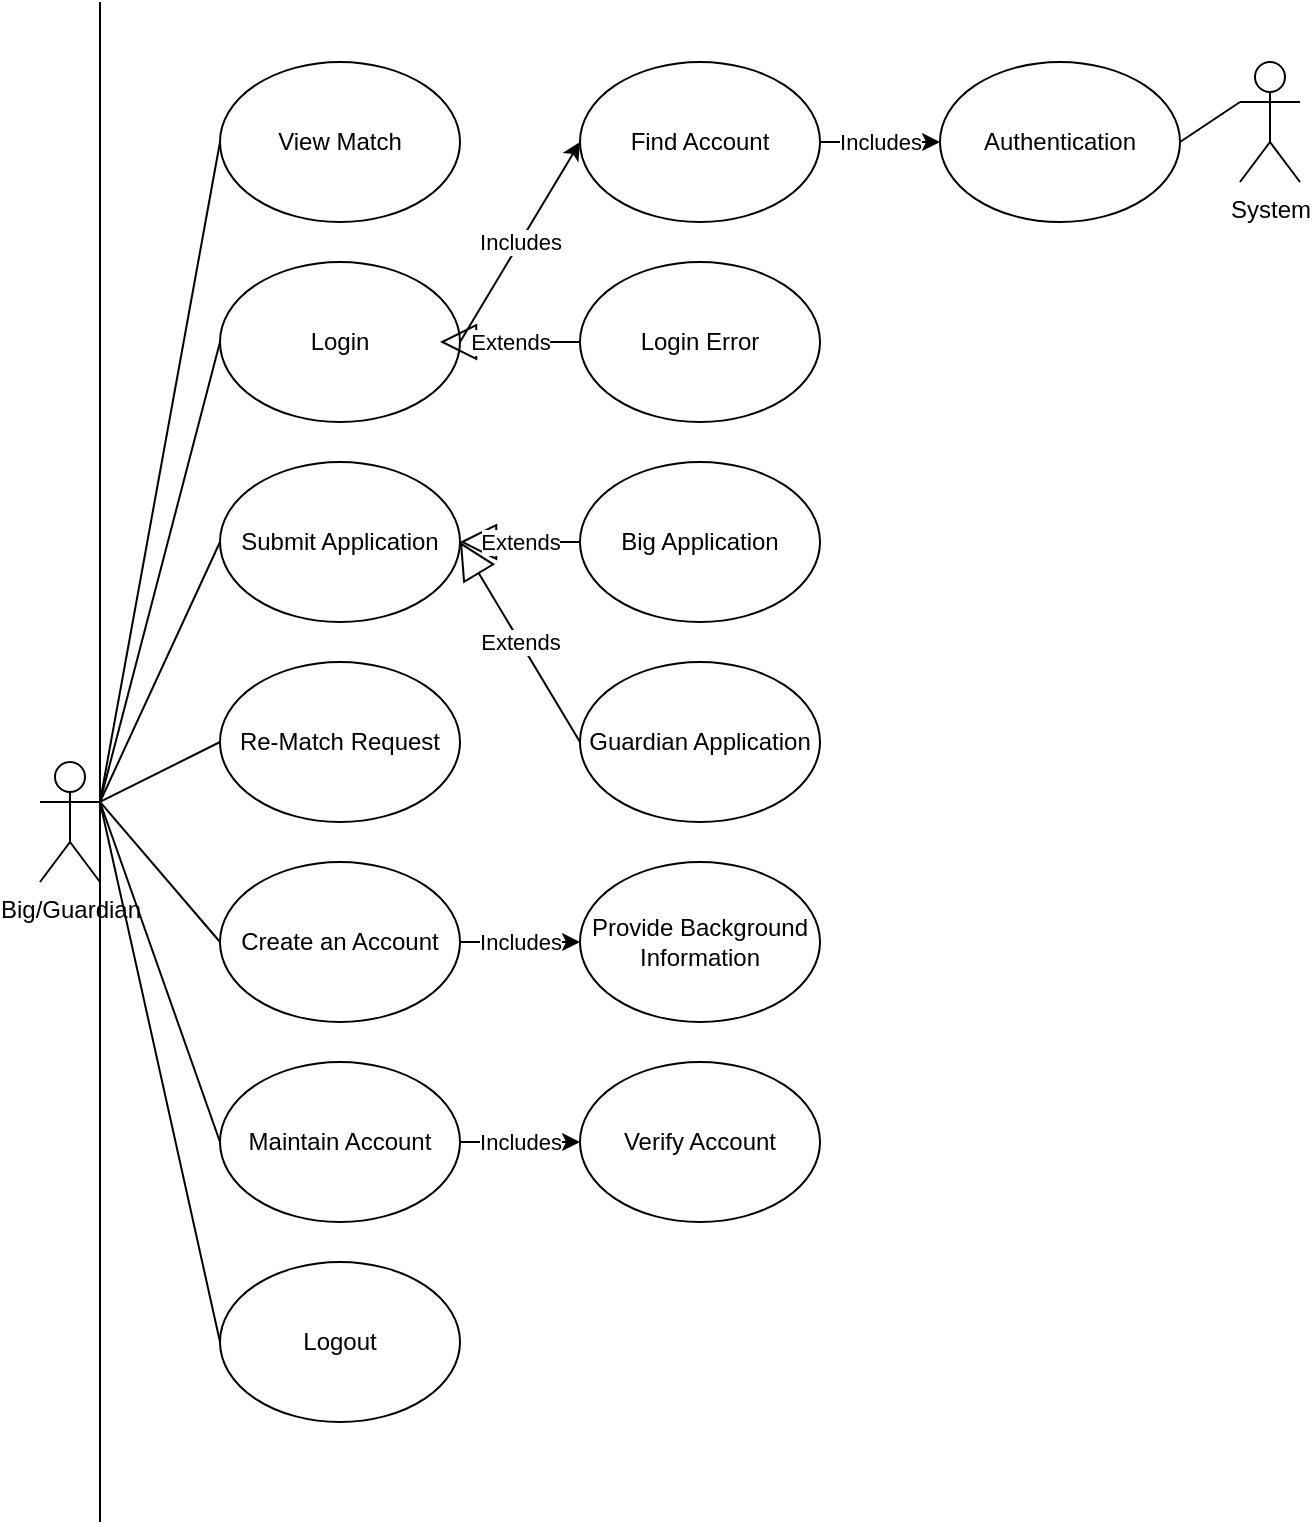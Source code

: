 <mxfile version="16.5.3" type="github">
  <diagram id="K2r5GIf79OtqNU875rmK" name="Page-1">
    <mxGraphModel dx="2156" dy="2091" grid="1" gridSize="10" guides="1" tooltips="1" connect="1" arrows="1" fold="1" page="1" pageScale="1" pageWidth="850" pageHeight="1100" math="0" shadow="0">
      <root>
        <mxCell id="0" />
        <mxCell id="1" parent="0" />
        <mxCell id="Xc46vEojQZ0TqaBaf8rm-1" value="Big/Guardian" style="shape=umlActor;verticalLabelPosition=bottom;verticalAlign=top;html=1;outlineConnect=0;" vertex="1" parent="1">
          <mxGeometry x="130" y="260" width="30" height="60" as="geometry" />
        </mxCell>
        <mxCell id="Xc46vEojQZ0TqaBaf8rm-4" value="View Match" style="ellipse;whiteSpace=wrap;html=1;" vertex="1" parent="1">
          <mxGeometry x="220" y="-90" width="120" height="80" as="geometry" />
        </mxCell>
        <mxCell id="Xc46vEojQZ0TqaBaf8rm-5" value="Logout" style="ellipse;whiteSpace=wrap;html=1;" vertex="1" parent="1">
          <mxGeometry x="220" y="510" width="120" height="80" as="geometry" />
        </mxCell>
        <mxCell id="Xc46vEojQZ0TqaBaf8rm-6" value="Maintain Account" style="ellipse;whiteSpace=wrap;html=1;" vertex="1" parent="1">
          <mxGeometry x="220" y="410" width="120" height="80" as="geometry" />
        </mxCell>
        <mxCell id="Xc46vEojQZ0TqaBaf8rm-7" value="Create an Account" style="ellipse;whiteSpace=wrap;html=1;" vertex="1" parent="1">
          <mxGeometry x="220" y="310" width="120" height="80" as="geometry" />
        </mxCell>
        <mxCell id="Xc46vEojQZ0TqaBaf8rm-8" value="Re-Match Request" style="ellipse;whiteSpace=wrap;html=1;" vertex="1" parent="1">
          <mxGeometry x="220" y="210" width="120" height="80" as="geometry" />
        </mxCell>
        <mxCell id="Xc46vEojQZ0TqaBaf8rm-9" value="Submit Application" style="ellipse;whiteSpace=wrap;html=1;" vertex="1" parent="1">
          <mxGeometry x="220" y="110" width="120" height="80" as="geometry" />
        </mxCell>
        <mxCell id="Xc46vEojQZ0TqaBaf8rm-10" value="Login" style="ellipse;whiteSpace=wrap;html=1;" vertex="1" parent="1">
          <mxGeometry x="220" y="10" width="120" height="80" as="geometry" />
        </mxCell>
        <mxCell id="Xc46vEojQZ0TqaBaf8rm-11" value="Authentication" style="ellipse;whiteSpace=wrap;html=1;" vertex="1" parent="1">
          <mxGeometry x="580" y="-90" width="120" height="80" as="geometry" />
        </mxCell>
        <mxCell id="Xc46vEojQZ0TqaBaf8rm-12" value="Find Account" style="ellipse;whiteSpace=wrap;html=1;" vertex="1" parent="1">
          <mxGeometry x="400" y="-90" width="120" height="80" as="geometry" />
        </mxCell>
        <mxCell id="Xc46vEojQZ0TqaBaf8rm-13" value="Login Error" style="ellipse;whiteSpace=wrap;html=1;" vertex="1" parent="1">
          <mxGeometry x="400" y="10" width="120" height="80" as="geometry" />
        </mxCell>
        <mxCell id="Xc46vEojQZ0TqaBaf8rm-14" value="Big Application" style="ellipse;whiteSpace=wrap;html=1;" vertex="1" parent="1">
          <mxGeometry x="400" y="110" width="120" height="80" as="geometry" />
        </mxCell>
        <mxCell id="Xc46vEojQZ0TqaBaf8rm-15" value="Guardian Application" style="ellipse;whiteSpace=wrap;html=1;" vertex="1" parent="1">
          <mxGeometry x="400" y="210" width="120" height="80" as="geometry" />
        </mxCell>
        <mxCell id="Xc46vEojQZ0TqaBaf8rm-16" value="Provide Background Information" style="ellipse;whiteSpace=wrap;html=1;" vertex="1" parent="1">
          <mxGeometry x="400" y="310" width="120" height="80" as="geometry" />
        </mxCell>
        <mxCell id="Xc46vEojQZ0TqaBaf8rm-17" value="Verify Account" style="ellipse;whiteSpace=wrap;html=1;" vertex="1" parent="1">
          <mxGeometry x="400" y="410" width="120" height="80" as="geometry" />
        </mxCell>
        <mxCell id="Xc46vEojQZ0TqaBaf8rm-18" value="System" style="shape=umlActor;verticalLabelPosition=bottom;verticalAlign=top;html=1;outlineConnect=0;" vertex="1" parent="1">
          <mxGeometry x="730" y="-90" width="30" height="60" as="geometry" />
        </mxCell>
        <mxCell id="Xc46vEojQZ0TqaBaf8rm-22" value="Includes" style="endArrow=classic;html=1;rounded=0;exitX=1;exitY=0.5;exitDx=0;exitDy=0;entryX=0;entryY=0.5;entryDx=0;entryDy=0;" edge="1" parent="1" source="Xc46vEojQZ0TqaBaf8rm-6" target="Xc46vEojQZ0TqaBaf8rm-17">
          <mxGeometry width="50" height="50" relative="1" as="geometry">
            <mxPoint x="350" y="430" as="sourcePoint" />
            <mxPoint x="400" y="380" as="targetPoint" />
          </mxGeometry>
        </mxCell>
        <mxCell id="Xc46vEojQZ0TqaBaf8rm-24" value="Includes" style="endArrow=classic;html=1;rounded=0;exitX=1;exitY=0.5;exitDx=0;exitDy=0;entryX=0;entryY=0.5;entryDx=0;entryDy=0;" edge="1" parent="1" source="Xc46vEojQZ0TqaBaf8rm-12" target="Xc46vEojQZ0TqaBaf8rm-11">
          <mxGeometry width="50" height="50" relative="1" as="geometry">
            <mxPoint x="410" y="250" as="sourcePoint" />
            <mxPoint x="460" y="200" as="targetPoint" />
          </mxGeometry>
        </mxCell>
        <mxCell id="Xc46vEojQZ0TqaBaf8rm-25" value="Includes" style="endArrow=classic;html=1;rounded=0;exitX=1;exitY=0.5;exitDx=0;exitDy=0;entryX=0;entryY=0.5;entryDx=0;entryDy=0;" edge="1" parent="1" source="Xc46vEojQZ0TqaBaf8rm-10" target="Xc46vEojQZ0TqaBaf8rm-12">
          <mxGeometry width="50" height="50" relative="1" as="geometry">
            <mxPoint x="410" y="250" as="sourcePoint" />
            <mxPoint x="460" y="200" as="targetPoint" />
          </mxGeometry>
        </mxCell>
        <mxCell id="Xc46vEojQZ0TqaBaf8rm-34" value="" style="endArrow=none;html=1;rounded=0;" edge="1" parent="1">
          <mxGeometry width="50" height="50" relative="1" as="geometry">
            <mxPoint x="160" y="640" as="sourcePoint" />
            <mxPoint x="160" y="-120" as="targetPoint" />
          </mxGeometry>
        </mxCell>
        <mxCell id="Xc46vEojQZ0TqaBaf8rm-35" value="Extends" style="endArrow=block;endSize=16;endFill=0;html=1;rounded=0;exitX=0;exitY=0.5;exitDx=0;exitDy=0;" edge="1" parent="1" source="Xc46vEojQZ0TqaBaf8rm-13">
          <mxGeometry width="160" relative="1" as="geometry">
            <mxPoint x="360" y="220" as="sourcePoint" />
            <mxPoint x="330" y="50" as="targetPoint" />
          </mxGeometry>
        </mxCell>
        <mxCell id="Xc46vEojQZ0TqaBaf8rm-37" value="Extends" style="endArrow=block;endSize=16;endFill=0;html=1;rounded=0;exitX=0;exitY=0.5;exitDx=0;exitDy=0;entryX=1;entryY=0.5;entryDx=0;entryDy=0;" edge="1" parent="1" source="Xc46vEojQZ0TqaBaf8rm-15" target="Xc46vEojQZ0TqaBaf8rm-9">
          <mxGeometry width="160" relative="1" as="geometry">
            <mxPoint x="360" y="220" as="sourcePoint" />
            <mxPoint x="520" y="220" as="targetPoint" />
          </mxGeometry>
        </mxCell>
        <mxCell id="Xc46vEojQZ0TqaBaf8rm-38" value="Extends" style="endArrow=block;endSize=16;endFill=0;html=1;rounded=0;exitX=0;exitY=0.5;exitDx=0;exitDy=0;entryX=1;entryY=0.5;entryDx=0;entryDy=0;" edge="1" parent="1" source="Xc46vEojQZ0TqaBaf8rm-14" target="Xc46vEojQZ0TqaBaf8rm-9">
          <mxGeometry width="160" relative="1" as="geometry">
            <mxPoint x="360" y="220" as="sourcePoint" />
            <mxPoint x="520" y="220" as="targetPoint" />
          </mxGeometry>
        </mxCell>
        <mxCell id="Xc46vEojQZ0TqaBaf8rm-40" value="Includes" style="endArrow=classic;html=1;rounded=0;exitX=1;exitY=0.5;exitDx=0;exitDy=0;entryX=0;entryY=0.5;entryDx=0;entryDy=0;" edge="1" parent="1" source="Xc46vEojQZ0TqaBaf8rm-7" target="Xc46vEojQZ0TqaBaf8rm-16">
          <mxGeometry width="50" height="50" relative="1" as="geometry">
            <mxPoint x="410" y="250" as="sourcePoint" />
            <mxPoint x="460" y="200" as="targetPoint" />
          </mxGeometry>
        </mxCell>
        <mxCell id="Xc46vEojQZ0TqaBaf8rm-41" value="" style="endArrow=none;html=1;rounded=0;entryX=1;entryY=0.5;entryDx=0;entryDy=0;exitX=0;exitY=0.333;exitDx=0;exitDy=0;exitPerimeter=0;" edge="1" parent="1" source="Xc46vEojQZ0TqaBaf8rm-18" target="Xc46vEojQZ0TqaBaf8rm-11">
          <mxGeometry width="50" height="50" relative="1" as="geometry">
            <mxPoint x="410" y="250" as="sourcePoint" />
            <mxPoint x="460" y="200" as="targetPoint" />
          </mxGeometry>
        </mxCell>
        <mxCell id="Xc46vEojQZ0TqaBaf8rm-42" value="" style="endArrow=none;html=1;rounded=0;exitX=1;exitY=0.333;exitDx=0;exitDy=0;exitPerimeter=0;entryX=0;entryY=0.5;entryDx=0;entryDy=0;" edge="1" parent="1" source="Xc46vEojQZ0TqaBaf8rm-1" target="Xc46vEojQZ0TqaBaf8rm-9">
          <mxGeometry width="50" height="50" relative="1" as="geometry">
            <mxPoint x="410" y="250" as="sourcePoint" />
            <mxPoint x="460" y="200" as="targetPoint" />
          </mxGeometry>
        </mxCell>
        <mxCell id="Xc46vEojQZ0TqaBaf8rm-43" value="" style="endArrow=none;html=1;rounded=0;entryX=1;entryY=0.333;entryDx=0;entryDy=0;entryPerimeter=0;exitX=0;exitY=0.5;exitDx=0;exitDy=0;" edge="1" parent="1" source="Xc46vEojQZ0TqaBaf8rm-5" target="Xc46vEojQZ0TqaBaf8rm-1">
          <mxGeometry width="50" height="50" relative="1" as="geometry">
            <mxPoint x="410" y="250" as="sourcePoint" />
            <mxPoint x="460" y="200" as="targetPoint" />
          </mxGeometry>
        </mxCell>
        <mxCell id="Xc46vEojQZ0TqaBaf8rm-44" value="" style="endArrow=none;html=1;rounded=0;entryX=1;entryY=0.333;entryDx=0;entryDy=0;entryPerimeter=0;exitX=0;exitY=0.5;exitDx=0;exitDy=0;" edge="1" parent="1" source="Xc46vEojQZ0TqaBaf8rm-6" target="Xc46vEojQZ0TqaBaf8rm-1">
          <mxGeometry width="50" height="50" relative="1" as="geometry">
            <mxPoint x="410" y="250" as="sourcePoint" />
            <mxPoint x="460" y="200" as="targetPoint" />
          </mxGeometry>
        </mxCell>
        <mxCell id="Xc46vEojQZ0TqaBaf8rm-45" value="" style="endArrow=none;html=1;rounded=0;exitX=1;exitY=0.333;exitDx=0;exitDy=0;exitPerimeter=0;entryX=0;entryY=0.5;entryDx=0;entryDy=0;" edge="1" parent="1" source="Xc46vEojQZ0TqaBaf8rm-1" target="Xc46vEojQZ0TqaBaf8rm-7">
          <mxGeometry width="50" height="50" relative="1" as="geometry">
            <mxPoint x="410" y="250" as="sourcePoint" />
            <mxPoint x="460" y="200" as="targetPoint" />
          </mxGeometry>
        </mxCell>
        <mxCell id="Xc46vEojQZ0TqaBaf8rm-46" value="" style="endArrow=none;html=1;rounded=0;exitX=1;exitY=0.333;exitDx=0;exitDy=0;exitPerimeter=0;entryX=0;entryY=0.5;entryDx=0;entryDy=0;" edge="1" parent="1" source="Xc46vEojQZ0TqaBaf8rm-1" target="Xc46vEojQZ0TqaBaf8rm-8">
          <mxGeometry width="50" height="50" relative="1" as="geometry">
            <mxPoint x="410" y="250" as="sourcePoint" />
            <mxPoint x="460" y="200" as="targetPoint" />
          </mxGeometry>
        </mxCell>
        <mxCell id="Xc46vEojQZ0TqaBaf8rm-47" value="" style="endArrow=none;html=1;rounded=0;entryX=0;entryY=0.5;entryDx=0;entryDy=0;exitX=1;exitY=0.333;exitDx=0;exitDy=0;exitPerimeter=0;" edge="1" parent="1" source="Xc46vEojQZ0TqaBaf8rm-1" target="Xc46vEojQZ0TqaBaf8rm-4">
          <mxGeometry width="50" height="50" relative="1" as="geometry">
            <mxPoint x="410" y="250" as="sourcePoint" />
            <mxPoint x="460" y="200" as="targetPoint" />
          </mxGeometry>
        </mxCell>
        <mxCell id="Xc46vEojQZ0TqaBaf8rm-48" value="" style="endArrow=none;html=1;rounded=0;entryX=0;entryY=0.5;entryDx=0;entryDy=0;exitX=1;exitY=0.333;exitDx=0;exitDy=0;exitPerimeter=0;" edge="1" parent="1" source="Xc46vEojQZ0TqaBaf8rm-1" target="Xc46vEojQZ0TqaBaf8rm-10">
          <mxGeometry width="50" height="50" relative="1" as="geometry">
            <mxPoint x="410" y="250" as="sourcePoint" />
            <mxPoint x="460" y="200" as="targetPoint" />
          </mxGeometry>
        </mxCell>
      </root>
    </mxGraphModel>
  </diagram>
</mxfile>
